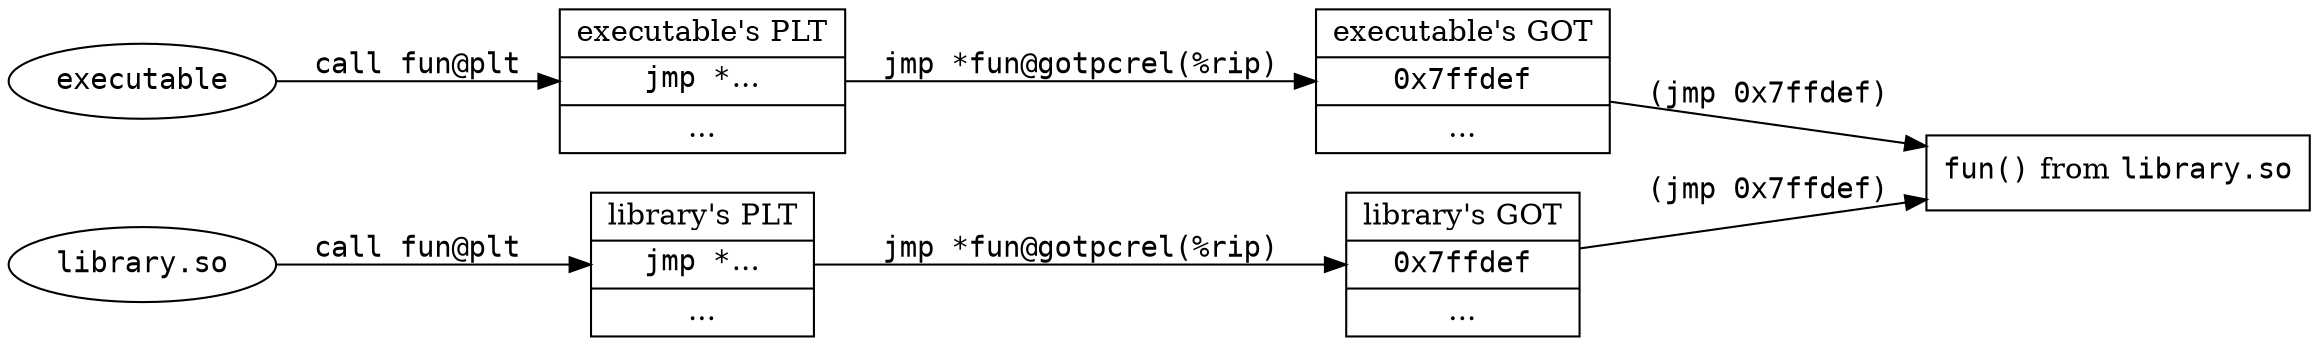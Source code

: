 strict digraph {
	rankdir=LR;
	edge [fontname="monospace"];

	mod0 [label="executable", fontname="monospace"]
	plt0 [shape=record, label=<executable's PLT|<font face="monospace">jmp *</font>...|...>];
	got0 [shape=record, label=<executable's GOT|<font face="monospace">0x7ffdef</font>|...>];
	mod0 -> plt0 [label="call fun@plt"];
	plt0 -> got0 [label="jmp *fun@gotpcrel(%rip)"];

	modN [label="library.so", fontname="monospace"];
	pltN [shape=record, label=<library's PLT|<font face="monospace">jmp *</font>...|...>];
	gotN [shape=record, label=<library's GOT|<font face="monospace">0x7ffdef</font>|...>];
	modN -> pltN [label="call fun@plt"];
	pltN -> gotN [label="jmp *fun@gotpcrel(%rip)"];

	funN [shape=box, label=<<font face="monospace">fun()</font> from <font face="monospace">library.so</font>>];
	got0 -> funN [label="(jmp 0x7ffdef)"];
	gotN -> funN [label="(jmp 0x7ffdef)"];
}
